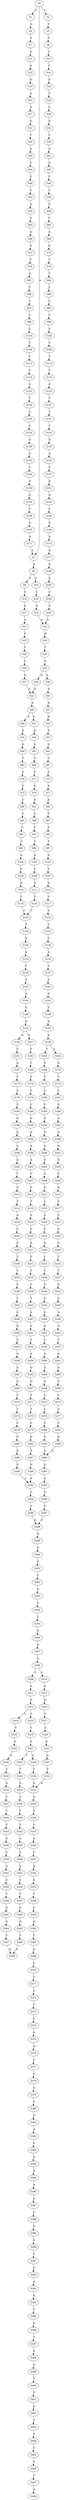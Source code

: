 strict digraph  {
	S0 -> S1 [ label = C ];
	S0 -> S2 [ label = T ];
	S0 -> S3 [ label = A ];
	S1 -> S4 [ label = G ];
	S2 -> S5 [ label = T ];
	S3 -> S6 [ label = A ];
	S4 -> S7 [ label = A ];
	S5 -> S8 [ label = C ];
	S6 -> S9 [ label = C ];
	S6 -> S10 [ label = A ];
	S7 -> S11 [ label = G ];
	S8 -> S12 [ label = C ];
	S9 -> S13 [ label = C ];
	S10 -> S14 [ label = C ];
	S11 -> S15 [ label = A ];
	S12 -> S16 [ label = T ];
	S13 -> S17 [ label = A ];
	S14 -> S18 [ label = A ];
	S15 -> S19 [ label = G ];
	S16 -> S20 [ label = A ];
	S17 -> S21 [ label = A ];
	S18 -> S22 [ label = A ];
	S19 -> S23 [ label = A ];
	S20 -> S24 [ label = T ];
	S21 -> S25 [ label = G ];
	S22 -> S26 [ label = G ];
	S23 -> S27 [ label = A ];
	S24 -> S28 [ label = C ];
	S25 -> S29 [ label = T ];
	S26 -> S30 [ label = T ];
	S27 -> S31 [ label = G ];
	S28 -> S32 [ label = G ];
	S29 -> S33 [ label = C ];
	S30 -> S34 [ label = C ];
	S31 -> S35 [ label = T ];
	S32 -> S36 [ label = C ];
	S33 -> S37 [ label = G ];
	S34 -> S38 [ label = A ];
	S34 -> S39 [ label = G ];
	S35 -> S40 [ label = A ];
	S36 -> S41 [ label = A ];
	S37 -> S42 [ label = A ];
	S38 -> S43 [ label = A ];
	S39 -> S42 [ label = A ];
	S40 -> S44 [ label = C ];
	S41 -> S45 [ label = A ];
	S42 -> S46 [ label = A ];
	S43 -> S47 [ label = A ];
	S44 -> S48 [ label = C ];
	S45 -> S49 [ label = C ];
	S46 -> S50 [ label = A ];
	S46 -> S51 [ label = G ];
	S47 -> S52 [ label = G ];
	S48 -> S53 [ label = T ];
	S49 -> S54 [ label = T ];
	S50 -> S55 [ label = A ];
	S51 -> S56 [ label = A ];
	S52 -> S57 [ label = A ];
	S53 -> S58 [ label = A ];
	S54 -> S59 [ label = C ];
	S55 -> S60 [ label = G ];
	S56 -> S61 [ label = G ];
	S57 -> S62 [ label = G ];
	S58 -> S63 [ label = A ];
	S59 -> S64 [ label = C ];
	S60 -> S65 [ label = T ];
	S61 -> S66 [ label = C ];
	S62 -> S67 [ label = T ];
	S63 -> S68 [ label = A ];
	S64 -> S69 [ label = A ];
	S65 -> S70 [ label = C ];
	S66 -> S71 [ label = C ];
	S67 -> S72 [ label = C ];
	S68 -> S73 [ label = G ];
	S69 -> S74 [ label = G ];
	S70 -> S75 [ label = T ];
	S71 -> S76 [ label = G ];
	S72 -> S77 [ label = G ];
	S73 -> S78 [ label = C ];
	S74 -> S79 [ label = T ];
	S75 -> S80 [ label = C ];
	S76 -> S81 [ label = G ];
	S77 -> S82 [ label = A ];
	S78 -> S83 [ label = A ];
	S79 -> S84 [ label = T ];
	S80 -> S85 [ label = C ];
	S81 -> S86 [ label = C ];
	S82 -> S87 [ label = C ];
	S83 -> S88 [ label = T ];
	S84 -> S89 [ label = T ];
	S85 -> S90 [ label = T ];
	S86 -> S91 [ label = T ];
	S87 -> S92 [ label = T ];
	S88 -> S93 [ label = T ];
	S89 -> S94 [ label = C ];
	S90 -> S95 [ label = C ];
	S91 -> S96 [ label = C ];
	S92 -> S97 [ label = T ];
	S93 -> S98 [ label = C ];
	S94 -> S99 [ label = C ];
	S95 -> S100 [ label = A ];
	S96 -> S101 [ label = A ];
	S97 -> S102 [ label = A ];
	S98 -> S103 [ label = C ];
	S99 -> S104 [ label = C ];
	S100 -> S105 [ label = C ];
	S101 -> S106 [ label = C ];
	S102 -> S107 [ label = T ];
	S103 -> S108 [ label = T ];
	S104 -> S109 [ label = C ];
	S105 -> S110 [ label = G ];
	S106 -> S111 [ label = G ];
	S107 -> S112 [ label = G ];
	S108 -> S113 [ label = T ];
	S109 -> S114 [ label = T ];
	S110 -> S115 [ label = T ];
	S111 -> S116 [ label = T ];
	S112 -> S117 [ label = C ];
	S113 -> S118 [ label = T ];
	S114 -> S119 [ label = T ];
	S115 -> S120 [ label = C ];
	S116 -> S120 [ label = C ];
	S117 -> S121 [ label = C ];
	S118 -> S122 [ label = G ];
	S119 -> S123 [ label = G ];
	S120 -> S124 [ label = T ];
	S121 -> S125 [ label = C ];
	S122 -> S126 [ label = T ];
	S123 -> S127 [ label = T ];
	S124 -> S128 [ label = A ];
	S125 -> S129 [ label = G ];
	S126 -> S130 [ label = C ];
	S127 -> S131 [ label = T ];
	S128 -> S132 [ label = A ];
	S129 -> S133 [ label = A ];
	S130 -> S134 [ label = C ];
	S131 -> S135 [ label = T ];
	S132 -> S136 [ label = T ];
	S133 -> S137 [ label = C ];
	S134 -> S138 [ label = G ];
	S135 -> S139 [ label = G ];
	S136 -> S140 [ label = T ];
	S137 -> S141 [ label = C ];
	S138 -> S142 [ label = A ];
	S139 -> S143 [ label = A ];
	S140 -> S144 [ label = A ];
	S141 -> S145 [ label = G ];
	S142 -> S146 [ label = C ];
	S143 -> S147 [ label = C ];
	S144 -> S148 [ label = C ];
	S145 -> S149 [ label = T ];
	S146 -> S150 [ label = G ];
	S147 -> S151 [ label = G ];
	S148 -> S152 [ label = G ];
	S149 -> S153 [ label = A ];
	S150 -> S154 [ label = G ];
	S151 -> S155 [ label = G ];
	S152 -> S156 [ label = A ];
	S152 -> S157 [ label = G ];
	S153 -> S158 [ label = G ];
	S154 -> S159 [ label = T ];
	S155 -> S160 [ label = C ];
	S156 -> S161 [ label = C ];
	S157 -> S162 [ label = C ];
	S158 -> S163 [ label = T ];
	S158 -> S164 [ label = C ];
	S159 -> S165 [ label = G ];
	S160 -> S166 [ label = G ];
	S161 -> S167 [ label = A ];
	S162 -> S168 [ label = T ];
	S163 -> S169 [ label = A ];
	S164 -> S170 [ label = A ];
	S165 -> S171 [ label = A ];
	S166 -> S172 [ label = A ];
	S167 -> S173 [ label = T ];
	S168 -> S174 [ label = T ];
	S169 -> S175 [ label = T ];
	S170 -> S176 [ label = T ];
	S171 -> S3 [ label = A ];
	S172 -> S177 [ label = A ];
	S173 -> S178 [ label = A ];
	S174 -> S179 [ label = C ];
	S175 -> S180 [ label = C ];
	S176 -> S181 [ label = C ];
	S177 -> S182 [ label = A ];
	S178 -> S183 [ label = C ];
	S179 -> S184 [ label = C ];
	S180 -> S185 [ label = C ];
	S181 -> S186 [ label = G ];
	S182 -> S187 [ label = A ];
	S183 -> S188 [ label = G ];
	S184 -> S189 [ label = G ];
	S185 -> S190 [ label = A ];
	S186 -> S191 [ label = A ];
	S187 -> S192 [ label = C ];
	S188 -> S193 [ label = G ];
	S189 -> S194 [ label = A ];
	S190 -> S195 [ label = G ];
	S191 -> S196 [ label = G ];
	S192 -> S197 [ label = A ];
	S193 -> S198 [ label = A ];
	S194 -> S199 [ label = A ];
	S195 -> S200 [ label = A ];
	S196 -> S201 [ label = A ];
	S197 -> S22 [ label = A ];
	S198 -> S202 [ label = A ];
	S199 -> S203 [ label = A ];
	S200 -> S204 [ label = A ];
	S201 -> S205 [ label = A ];
	S202 -> S206 [ label = T ];
	S203 -> S207 [ label = C ];
	S204 -> S208 [ label = C ];
	S205 -> S209 [ label = C ];
	S206 -> S210 [ label = G ];
	S207 -> S211 [ label = G ];
	S208 -> S212 [ label = G ];
	S209 -> S213 [ label = A ];
	S210 -> S214 [ label = T ];
	S211 -> S215 [ label = T ];
	S212 -> S216 [ label = C ];
	S213 -> S217 [ label = C ];
	S214 -> S218 [ label = A ];
	S215 -> S219 [ label = A ];
	S216 -> S220 [ label = C ];
	S217 -> S221 [ label = C ];
	S218 -> S222 [ label = C ];
	S219 -> S223 [ label = C ];
	S220 -> S224 [ label = C ];
	S221 -> S225 [ label = C ];
	S222 -> S226 [ label = C ];
	S223 -> S227 [ label = A ];
	S224 -> S228 [ label = G ];
	S225 -> S229 [ label = G ];
	S226 -> S230 [ label = T ];
	S227 -> S231 [ label = C ];
	S228 -> S232 [ label = C ];
	S229 -> S233 [ label = T ];
	S230 -> S234 [ label = T ];
	S231 -> S235 [ label = T ];
	S232 -> S236 [ label = T ];
	S233 -> S237 [ label = T ];
	S234 -> S238 [ label = C ];
	S235 -> S239 [ label = C ];
	S236 -> S240 [ label = C ];
	S237 -> S241 [ label = C ];
	S238 -> S242 [ label = T ];
	S239 -> S243 [ label = T ];
	S240 -> S244 [ label = C ];
	S241 -> S245 [ label = C ];
	S242 -> S246 [ label = A ];
	S243 -> S247 [ label = A ];
	S244 -> S248 [ label = A ];
	S245 -> S249 [ label = A ];
	S246 -> S250 [ label = G ];
	S247 -> S251 [ label = G ];
	S248 -> S252 [ label = G ];
	S249 -> S253 [ label = G ];
	S250 -> S254 [ label = C ];
	S251 -> S255 [ label = T ];
	S252 -> S256 [ label = C ];
	S253 -> S257 [ label = T ];
	S254 -> S258 [ label = A ];
	S255 -> S259 [ label = A ];
	S256 -> S260 [ label = A ];
	S257 -> S261 [ label = A ];
	S258 -> S262 [ label = A ];
	S259 -> S263 [ label = G ];
	S260 -> S264 [ label = G ];
	S261 -> S265 [ label = G ];
	S262 -> S266 [ label = G ];
	S263 -> S267 [ label = G ];
	S264 -> S268 [ label = G ];
	S265 -> S269 [ label = G ];
	S266 -> S270 [ label = T ];
	S267 -> S271 [ label = T ];
	S268 -> S272 [ label = T ];
	S269 -> S273 [ label = T ];
	S270 -> S274 [ label = T ];
	S271 -> S275 [ label = T ];
	S272 -> S276 [ label = C ];
	S273 -> S277 [ label = C ];
	S274 -> S278 [ label = C ];
	S275 -> S279 [ label = C ];
	S276 -> S280 [ label = C ];
	S277 -> S281 [ label = C ];
	S278 -> S282 [ label = G ];
	S279 -> S283 [ label = G ];
	S280 -> S284 [ label = G ];
	S281 -> S285 [ label = G ];
	S282 -> S286 [ label = A ];
	S283 -> S287 [ label = A ];
	S284 -> S288 [ label = A ];
	S285 -> S288 [ label = A ];
	S286 -> S289 [ label = G ];
	S287 -> S290 [ label = G ];
	S288 -> S291 [ label = G ];
	S289 -> S292 [ label = A ];
	S290 -> S292 [ label = A ];
	S291 -> S293 [ label = A ];
	S292 -> S294 [ label = C ];
	S293 -> S295 [ label = C ];
	S294 -> S296 [ label = C ];
	S295 -> S297 [ label = C ];
	S296 -> S298 [ label = A ];
	S297 -> S298 [ label = A ];
	S298 -> S299 [ label = A ];
	S299 -> S300 [ label = G ];
	S300 -> S301 [ label = A ];
	S301 -> S302 [ label = C ];
	S302 -> S303 [ label = G ];
	S303 -> S304 [ label = T ];
	S304 -> S305 [ label = C ];
	S305 -> S306 [ label = G ];
	S306 -> S307 [ label = A ];
	S307 -> S308 [ label = A ];
	S308 -> S309 [ label = G ];
	S308 -> S310 [ label = A ];
	S309 -> S311 [ label = A ];
	S310 -> S312 [ label = A ];
	S311 -> S313 [ label = G ];
	S312 -> S314 [ label = G ];
	S313 -> S315 [ label = T ];
	S313 -> S316 [ label = C ];
	S314 -> S317 [ label = T ];
	S315 -> S318 [ label = C ];
	S316 -> S319 [ label = C ];
	S317 -> S320 [ label = C ];
	S318 -> S321 [ label = A ];
	S319 -> S322 [ label = A ];
	S320 -> S323 [ label = A ];
	S321 -> S324 [ label = A ];
	S321 -> S325 [ label = T ];
	S322 -> S326 [ label = C ];
	S323 -> S327 [ label = A ];
	S324 -> S328 [ label = T ];
	S325 -> S329 [ label = T ];
	S326 -> S330 [ label = T ];
	S327 -> S331 [ label = T ];
	S328 -> S332 [ label = A ];
	S329 -> S333 [ label = A ];
	S330 -> S334 [ label = A ];
	S331 -> S332 [ label = A ];
	S332 -> S335 [ label = A ];
	S333 -> S336 [ label = C ];
	S334 -> S337 [ label = T ];
	S335 -> S338 [ label = T ];
	S336 -> S339 [ label = T ];
	S337 -> S340 [ label = T ];
	S338 -> S341 [ label = C ];
	S339 -> S342 [ label = C ];
	S340 -> S343 [ label = C ];
	S341 -> S344 [ label = A ];
	S342 -> S345 [ label = A ];
	S343 -> S346 [ label = G ];
	S344 -> S347 [ label = C ];
	S345 -> S348 [ label = C ];
	S346 -> S349 [ label = C ];
	S347 -> S350 [ label = A ];
	S348 -> S351 [ label = A ];
	S349 -> S352 [ label = A ];
	S350 -> S353 [ label = A ];
	S351 -> S354 [ label = C ];
	S352 -> S355 [ label = C ];
	S353 -> S356 [ label = T ];
	S354 -> S357 [ label = T ];
	S355 -> S358 [ label = T ];
	S356 -> S359 [ label = G ];
	S357 -> S360 [ label = G ];
	S358 -> S361 [ label = G ];
	S359 -> S362 [ label = G ];
	S360 -> S363 [ label = G ];
	S361 -> S364 [ label = G ];
	S362 -> S365 [ label = T ];
	S363 -> S366 [ label = T ];
	S364 -> S367 [ label = T ];
	S365 -> S368 [ label = A ];
	S366 -> S369 [ label = A ];
	S367 -> S369 [ label = A ];
	S368 -> S370 [ label = C ];
	S370 -> S371 [ label = C ];
	S371 -> S372 [ label = A ];
	S372 -> S373 [ label = T ];
	S373 -> S374 [ label = C ];
	S374 -> S375 [ label = A ];
	S375 -> S376 [ label = A ];
	S376 -> S377 [ label = C ];
	S377 -> S378 [ label = G ];
	S378 -> S379 [ label = G ];
	S379 -> S380 [ label = G ];
	S380 -> S381 [ label = G ];
	S381 -> S382 [ label = A ];
	S382 -> S383 [ label = A ];
	S383 -> S384 [ label = A ];
	S384 -> S385 [ label = A ];
	S385 -> S386 [ label = A ];
	S386 -> S387 [ label = G ];
	S387 -> S388 [ label = C ];
	S388 -> S389 [ label = G ];
	S389 -> S390 [ label = A ];
	S390 -> S391 [ label = C ];
	S391 -> S392 [ label = G ];
	S392 -> S393 [ label = A ];
	S393 -> S394 [ label = G ];
	S394 -> S395 [ label = T ];
	S395 -> S396 [ label = G ];
	S396 -> S397 [ label = T ];
	S397 -> S398 [ label = G ];
	S398 -> S399 [ label = G ];
	S399 -> S400 [ label = T ];
	S400 -> S401 [ label = T ];
	S401 -> S402 [ label = G ];
	S402 -> S403 [ label = T ];
	S403 -> S404 [ label = T ];
	S404 -> S405 [ label = C ];
	S405 -> S406 [ label = G ];
	S406 -> S407 [ label = T ];
	S407 -> S408 [ label = A ];
}
